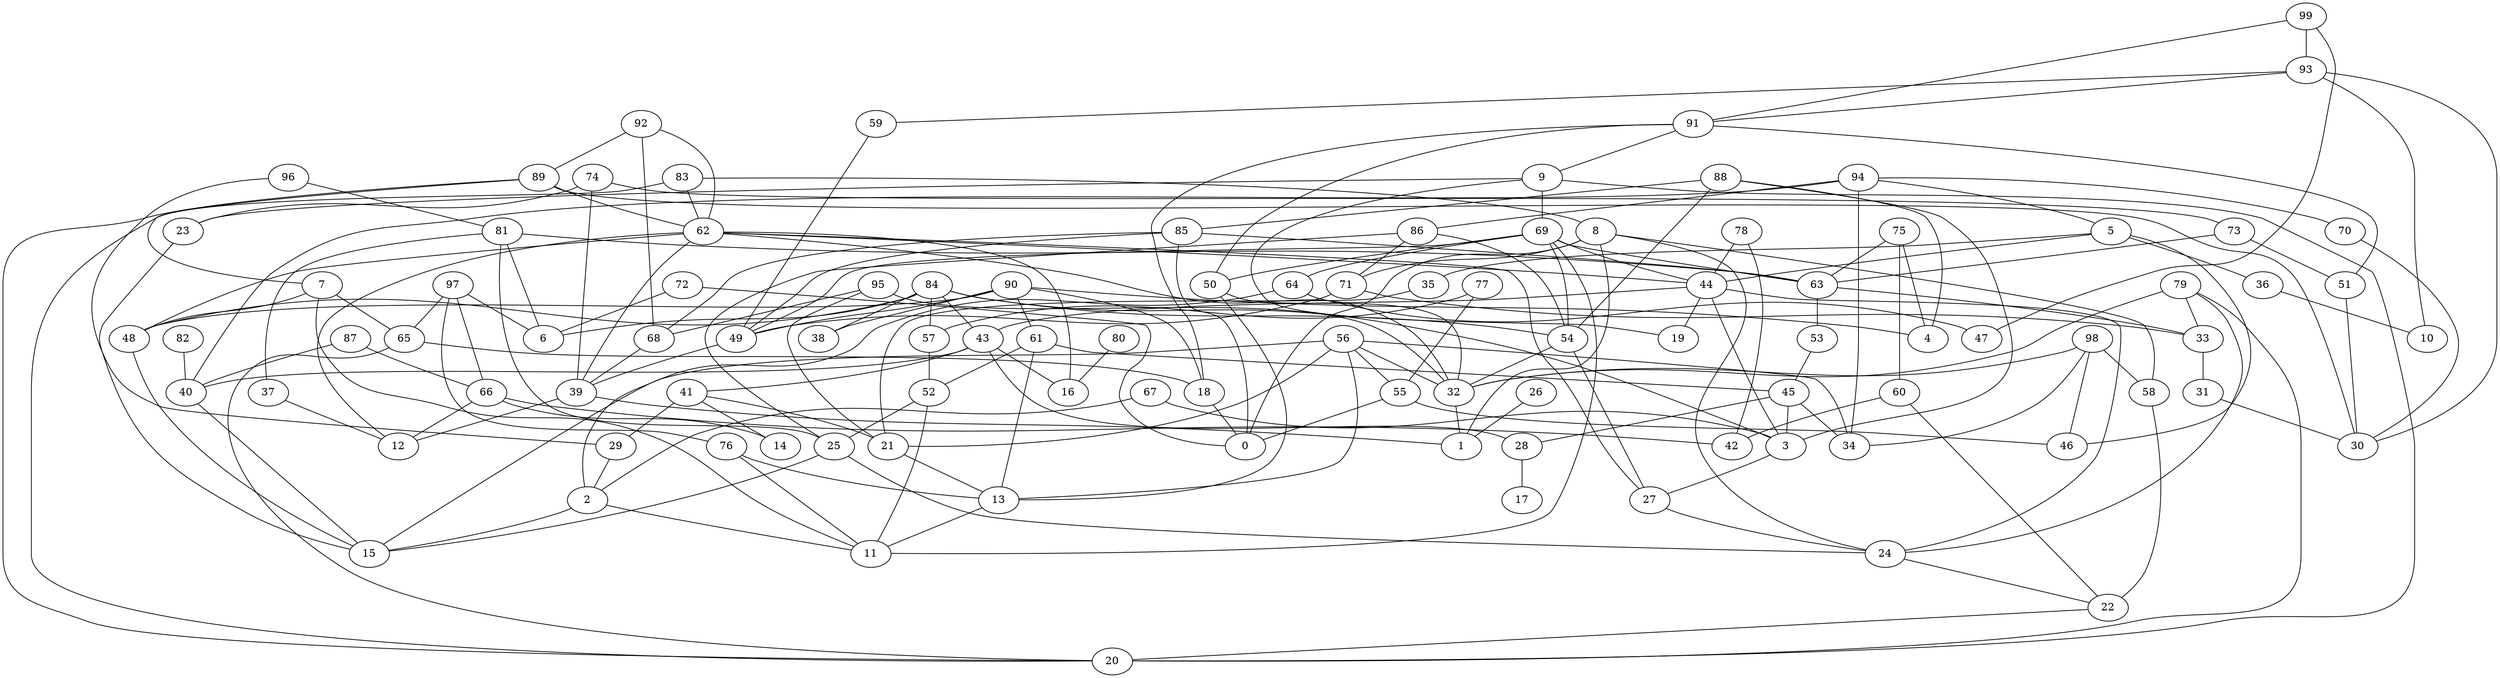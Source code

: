 digraph GG_graph {

subgraph G_graph {
edge [color = black]
"82" -> "40" [dir = none]
"9" -> "19" [dir = none]
"60" -> "42" [dir = none]
"80" -> "16" [dir = none]
"87" -> "40" [dir = none]
"73" -> "63" [dir = none]
"75" -> "4" [dir = none]
"22" -> "20" [dir = none]
"85" -> "68" [dir = none]
"85" -> "0" [dir = none]
"91" -> "51" [dir = none]
"74" -> "39" [dir = none]
"2" -> "11" [dir = none]
"78" -> "42" [dir = none]
"78" -> "44" [dir = none]
"23" -> "15" [dir = none]
"92" -> "62" [dir = none]
"99" -> "91" [dir = none]
"99" -> "47" [dir = none]
"25" -> "15" [dir = none]
"94" -> "70" [dir = none]
"94" -> "40" [dir = none]
"94" -> "5" [dir = none]
"72" -> "6" [dir = none]
"26" -> "1" [dir = none]
"36" -> "10" [dir = none]
"63" -> "53" [dir = none]
"52" -> "11" [dir = none]
"97" -> "76" [dir = none]
"97" -> "65" [dir = none]
"97" -> "66" [dir = none]
"97" -> "6" [dir = none]
"83" -> "8" [dir = none]
"83" -> "20" [dir = none]
"83" -> "62" [dir = none]
"39" -> "12" [dir = none]
"49" -> "39" [dir = none]
"66" -> "14" [dir = none]
"31" -> "30" [dir = none]
"57" -> "52" [dir = none]
"45" -> "34" [dir = none]
"45" -> "28" [dir = none]
"90" -> "61" [dir = none]
"90" -> "4" [dir = none]
"90" -> "18" [dir = none]
"90" -> "48" [dir = none]
"28" -> "17" [dir = none]
"41" -> "29" [dir = none]
"41" -> "14" [dir = none]
"89" -> "30" [dir = none]
"89" -> "20" [dir = none]
"98" -> "58" [dir = none]
"98" -> "32" [dir = none]
"95" -> "32" [dir = none]
"69" -> "64" [dir = none]
"69" -> "63" [dir = none]
"81" -> "37" [dir = none]
"81" -> "63" [dir = none]
"81" -> "6" [dir = none]
"48" -> "15" [dir = none]
"61" -> "13" [dir = none]
"5" -> "35" [dir = none]
"5" -> "36" [dir = none]
"5" -> "44" [dir = none]
"55" -> "46" [dir = none]
"55" -> "0" [dir = none]
"62" -> "39" [dir = none]
"62" -> "44" [dir = none]
"62" -> "48" [dir = none]
"86" -> "71" [dir = none]
"54" -> "27" [dir = none]
"54" -> "32" [dir = none]
"44" -> "19" [dir = none]
"44" -> "43" [dir = none]
"88" -> "54" [dir = none]
"96" -> "29" [dir = none]
"43" -> "28" [dir = none]
"43" -> "16" [dir = none]
"8" -> "24" [dir = none]
"8" -> "1" [dir = none]
"77" -> "57" [dir = none]
"79" -> "33" [dir = none]
"79" -> "20" [dir = none]
"56" -> "21" [dir = none]
"56" -> "55" [dir = none]
"56" -> "15" [dir = none]
"93" -> "59" [dir = none]
"93" -> "30" [dir = none]
"84" -> "57" [dir = none]
"84" -> "6" [dir = none]
"84" -> "3" [dir = none]
"84" -> "38" [dir = none]
"84" -> "54" [dir = none]
"84" -> "48" [dir = none]
"7" -> "48" [dir = none]
"71" -> "49" [dir = none]
"50" -> "32" [dir = none]
"67" -> "3" [dir = none]
"64" -> "47" [dir = none]
"93" -> "10" [dir = none]
"69" -> "50" [dir = none]
"75" -> "63" [dir = none]
"74" -> "73" [dir = none]
"71" -> "33" [dir = none]
"27" -> "24" [dir = none]
"8" -> "0" [dir = none]
"7" -> "11" [dir = none]
"39" -> "1" [dir = none]
"29" -> "2" [dir = none]
"75" -> "60" [dir = none]
"84" -> "43" [dir = none]
"53" -> "45" [dir = none]
"44" -> "3" [dir = none]
"45" -> "3" [dir = none]
"98" -> "34" [dir = none]
"76" -> "11" [dir = none]
"69" -> "54" [dir = none]
"73" -> "51" [dir = none]
"62" -> "27" [dir = none]
"56" -> "32" [dir = none]
"8" -> "71" [dir = none]
"74" -> "23" [dir = none]
"94" -> "86" [dir = none]
"7" -> "65" [dir = none]
"32" -> "1" [dir = none]
"62" -> "16" [dir = none]
"61" -> "45" [dir = none]
"33" -> "31" [dir = none]
"60" -> "22" [dir = none]
"43" -> "41" [dir = none]
"72" -> "0" [dir = none]
"64" -> "2" [dir = none]
"56" -> "34" [dir = none]
"77" -> "55" [dir = none]
"52" -> "25" [dir = none]
"56" -> "13" [dir = none]
"93" -> "91" [dir = none]
"94" -> "34" [dir = none]
"40" -> "15" [dir = none]
"18" -> "0" [dir = none]
"9" -> "69" [dir = none]
"2" -> "15" [dir = none]
"85" -> "49" [dir = none]
"65" -> "20" [dir = none]
"69" -> "44" [dir = none]
"88" -> "3" [dir = none]
"76" -> "13" [dir = none]
"87" -> "66" [dir = none]
"69" -> "11" [dir = none]
"69" -> "49" [dir = none]
"9" -> "23" [dir = none]
"5" -> "46" [dir = none]
"81" -> "25" [dir = none]
"59" -> "49" [dir = none]
"62" -> "12" [dir = none]
"89" -> "62" [dir = none]
"98" -> "46" [dir = none]
"91" -> "9" [dir = none]
"66" -> "12" [dir = none]
"91" -> "18" [dir = none]
"13" -> "11" [dir = none]
"99" -> "93" [dir = none]
"8" -> "58" [dir = none]
"24" -> "22" [dir = none]
"25" -> "24" [dir = none]
"91" -> "50" [dir = none]
"37" -> "12" [dir = none]
"92" -> "89" [dir = none]
"43" -> "40" [dir = none]
"67" -> "2" [dir = none]
"89" -> "7" [dir = none]
"68" -> "39" [dir = none]
"51" -> "30" [dir = none]
"79" -> "32" [dir = none]
"61" -> "52" [dir = none]
"90" -> "38" [dir = none]
"86" -> "54" [dir = none]
"66" -> "42" [dir = none]
"50" -> "13" [dir = none]
"63" -> "33" [dir = none]
"90" -> "49" [dir = none]
"3" -> "27" [dir = none]
"88" -> "4" [dir = none]
"88" -> "85" [dir = none]
"96" -> "81" [dir = none]
"9" -> "20" [dir = none]
"86" -> "25" [dir = none]
"44" -> "24" [dir = none]
"92" -> "68" [dir = none]
"95" -> "21" [dir = none]
"35" -> "21" [dir = none]
"79" -> "24" [dir = none]
"95" -> "68" [dir = none]
"21" -> "13" [dir = none]
"62" -> "32" [dir = none]
"70" -> "30" [dir = none]
"85" -> "63" [dir = none]
"65" -> "18" [dir = none]
"58" -> "22" [dir = none]
"41" -> "21" [dir = none]
}

}
